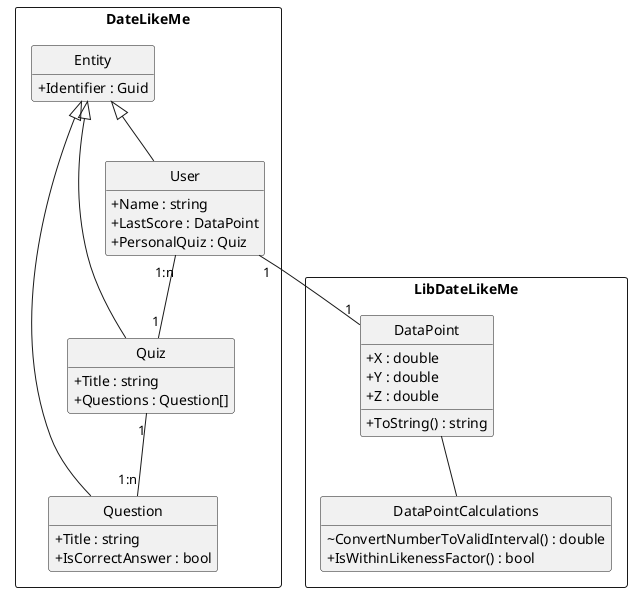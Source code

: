 @startuml class_diagram

hide circle
hide empty members
skinparam classAttributeIconSize 0


rectangle "LibDateLikeMe" {
  class DataPoint {
    + X : double
    + Y : double
    + Z : double

    + ToString() : string
  }

  class DataPointCalculations {
    ~ ConvertNumberToValidInterval() : double
    + IsWithinLikenessFactor() : bool
  }
}

rectangle "DateLikeMe" {
  class Entity {
    + Identifier : Guid
  }

  class User {
    + Name : string
    + LastScore : DataPoint
    + PersonalQuiz : Quiz
  }
  Entity <|-- User

  class Quiz {
    + Title : string
    + Questions : Question[]
  }
  Entity <|-- Quiz

  class Question {
    + Title : string
    + IsCorrectAnswer : bool
  }
  Entity <|-- Question
}

User "1:n" -- "1" Quiz
User "1" -- "1" DataPoint
Quiz "1" -- "1:n" Question

DataPoint -- DataPointCalculations

@enduml
